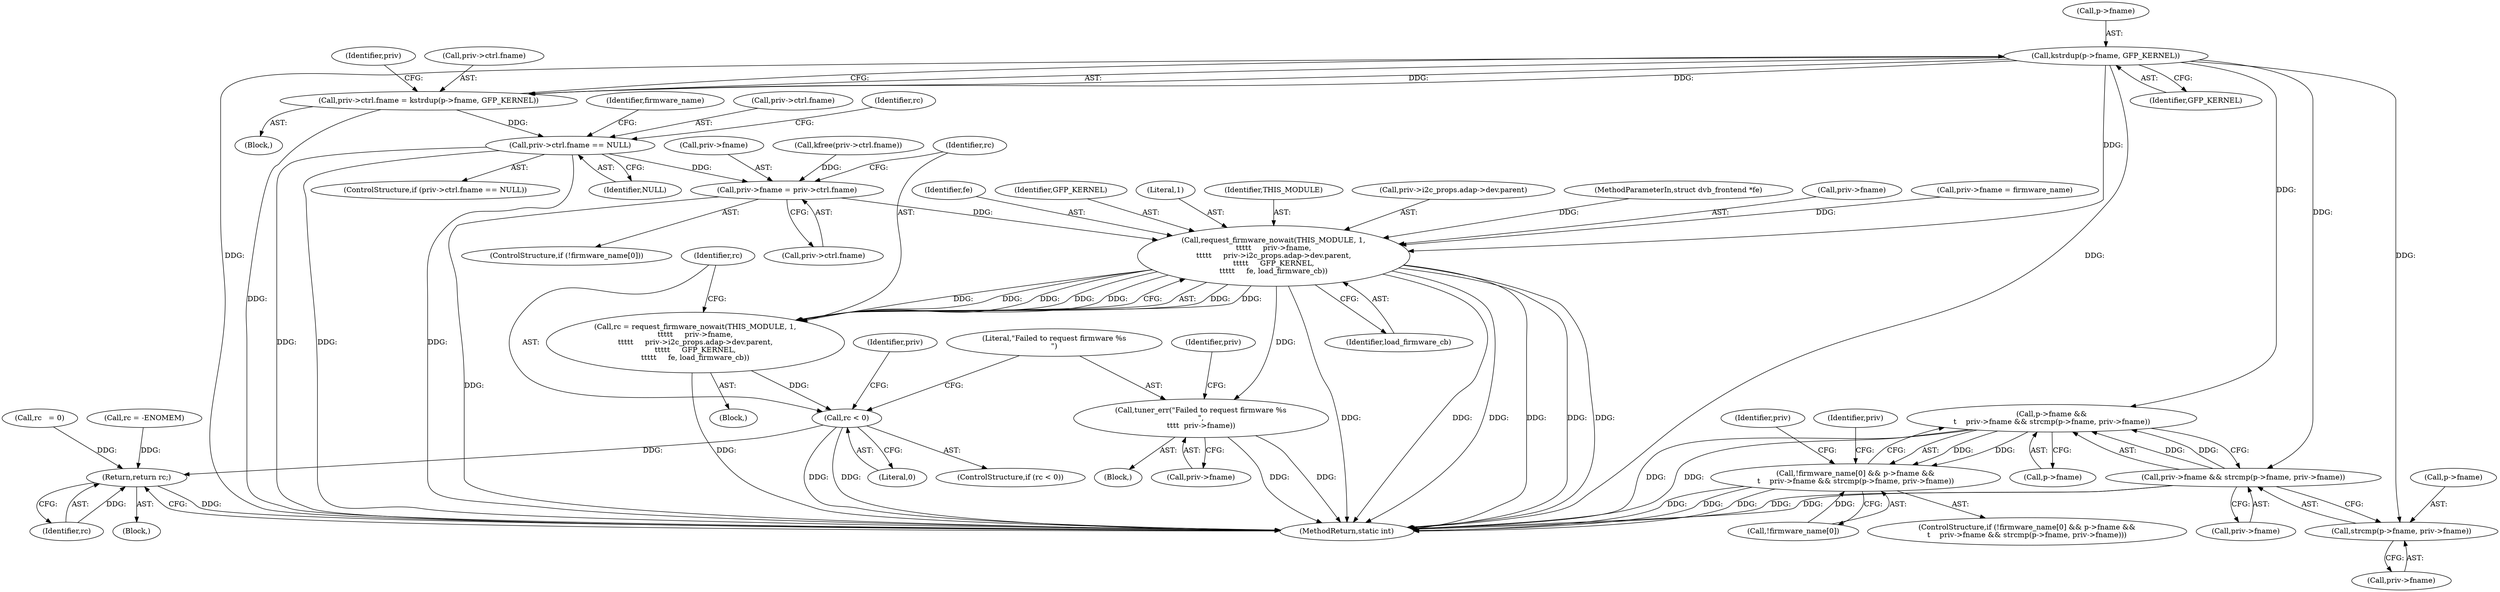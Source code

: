 digraph "0_linux_8dfbcc4351a0b6d2f2d77f367552f48ffefafe18@API" {
"1000155" [label="(Call,kstrdup(p->fname, GFP_KERNEL))"];
"1000149" [label="(Call,priv->ctrl.fname = kstrdup(p->fname, GFP_KERNEL))"];
"1000161" [label="(Call,priv->ctrl.fname == NULL)"];
"1000222" [label="(Call,priv->fname = priv->ctrl.fname)"];
"1000239" [label="(Call,request_firmware_nowait(THIS_MODULE, 1,\n\t\t\t\t\t     priv->fname,\n\t\t\t\t\t     priv->i2c_props.adap->dev.parent,\n\t\t\t\t\t     GFP_KERNEL,\n\t\t\t\t\t     fe, load_firmware_cb))"];
"1000237" [label="(Call,rc = request_firmware_nowait(THIS_MODULE, 1,\n\t\t\t\t\t     priv->fname,\n\t\t\t\t\t     priv->i2c_props.adap->dev.parent,\n\t\t\t\t\t     GFP_KERNEL,\n\t\t\t\t\t     fe, load_firmware_cb))"];
"1000258" [label="(Call,rc < 0)"];
"1000283" [label="(Return,return rc;)"];
"1000262" [label="(Call,tuner_err(\"Failed to request firmware %s\n\",\n\t\t\t\t  priv->fname))"];
"1000178" [label="(Call,p->fname &&\n\t    priv->fname && strcmp(p->fname, priv->fname))"];
"1000173" [label="(Call,!firmware_name[0] && p->fname &&\n\t    priv->fname && strcmp(p->fname, priv->fname))"];
"1000182" [label="(Call,priv->fname && strcmp(p->fname, priv->fname))"];
"1000186" [label="(Call,strcmp(p->fname, priv->fname))"];
"1000285" [label="(MethodReturn,static int)"];
"1000242" [label="(Call,priv->fname)"];
"1000284" [label="(Identifier,rc)"];
"1000164" [label="(Identifier,priv)"];
"1000105" [label="(Block,)"];
"1000179" [label="(Call,p->fname)"];
"1000178" [label="(Call,p->fname &&\n\t    priv->fname && strcmp(p->fname, priv->fname))"];
"1000237" [label="(Call,rc = request_firmware_nowait(THIS_MODULE, 1,\n\t\t\t\t\t     priv->fname,\n\t\t\t\t\t     priv->i2c_props.adap->dev.parent,\n\t\t\t\t\t     GFP_KERNEL,\n\t\t\t\t\t     fe, load_firmware_cb))"];
"1000264" [label="(Call,priv->fname)"];
"1000232" [label="(Call,priv->fname = firmware_name)"];
"1000222" [label="(Call,priv->fname = priv->ctrl.fname)"];
"1000223" [label="(Call,priv->fname)"];
"1000256" [label="(Identifier,load_firmware_cb)"];
"1000261" [label="(Block,)"];
"1000159" [label="(Identifier,GFP_KERNEL)"];
"1000149" [label="(Call,priv->ctrl.fname = kstrdup(p->fname, GFP_KERNEL))"];
"1000160" [label="(ControlStructure,if (priv->ctrl.fname == NULL))"];
"1000183" [label="(Call,priv->fname)"];
"1000186" [label="(Call,strcmp(p->fname, priv->fname))"];
"1000155" [label="(Call,kstrdup(p->fname, GFP_KERNEL))"];
"1000190" [label="(Call,priv->fname)"];
"1000255" [label="(Identifier,fe)"];
"1000187" [label="(Call,p->fname)"];
"1000169" [label="(Identifier,rc)"];
"1000283" [label="(Return,return rc;)"];
"1000258" [label="(Call,rc < 0)"];
"1000216" [label="(Block,)"];
"1000199" [label="(Identifier,priv)"];
"1000156" [label="(Call,p->fname)"];
"1000176" [label="(Identifier,firmware_name)"];
"1000275" [label="(Identifier,priv)"];
"1000150" [label="(Call,priv->ctrl.fname)"];
"1000162" [label="(Call,priv->ctrl.fname)"];
"1000260" [label="(Literal,0)"];
"1000172" [label="(ControlStructure,if (!firmware_name[0] && p->fname &&\n\t    priv->fname && strcmp(p->fname, priv->fname)))"];
"1000226" [label="(Call,priv->ctrl.fname)"];
"1000117" [label="(Call,rc   = 0)"];
"1000148" [label="(Block,)"];
"1000167" [label="(Identifier,NULL)"];
"1000254" [label="(Identifier,GFP_KERNEL)"];
"1000241" [label="(Literal,1)"];
"1000269" [label="(Identifier,priv)"];
"1000174" [label="(Call,!firmware_name[0])"];
"1000238" [label="(Identifier,rc)"];
"1000240" [label="(Identifier,THIS_MODULE)"];
"1000245" [label="(Call,priv->i2c_props.adap->dev.parent)"];
"1000262" [label="(Call,tuner_err(\"Failed to request firmware %s\n\",\n\t\t\t\t  priv->fname))"];
"1000173" [label="(Call,!firmware_name[0] && p->fname &&\n\t    priv->fname && strcmp(p->fname, priv->fname))"];
"1000168" [label="(Call,rc = -ENOMEM)"];
"1000103" [label="(MethodParameterIn,struct dvb_frontend *fe)"];
"1000263" [label="(Literal,\"Failed to request firmware %s\n\")"];
"1000217" [label="(ControlStructure,if (!firmware_name[0]))"];
"1000259" [label="(Identifier,rc)"];
"1000257" [label="(ControlStructure,if (rc < 0))"];
"1000194" [label="(Identifier,priv)"];
"1000239" [label="(Call,request_firmware_nowait(THIS_MODULE, 1,\n\t\t\t\t\t     priv->fname,\n\t\t\t\t\t     priv->i2c_props.adap->dev.parent,\n\t\t\t\t\t     GFP_KERNEL,\n\t\t\t\t\t     fe, load_firmware_cb))"];
"1000128" [label="(Call,kfree(priv->ctrl.fname))"];
"1000161" [label="(Call,priv->ctrl.fname == NULL)"];
"1000182" [label="(Call,priv->fname && strcmp(p->fname, priv->fname))"];
"1000155" -> "1000149"  [label="AST: "];
"1000155" -> "1000159"  [label="CFG: "];
"1000156" -> "1000155"  [label="AST: "];
"1000159" -> "1000155"  [label="AST: "];
"1000149" -> "1000155"  [label="CFG: "];
"1000155" -> "1000285"  [label="DDG: "];
"1000155" -> "1000285"  [label="DDG: "];
"1000155" -> "1000149"  [label="DDG: "];
"1000155" -> "1000149"  [label="DDG: "];
"1000155" -> "1000178"  [label="DDG: "];
"1000155" -> "1000182"  [label="DDG: "];
"1000155" -> "1000186"  [label="DDG: "];
"1000155" -> "1000239"  [label="DDG: "];
"1000149" -> "1000148"  [label="AST: "];
"1000150" -> "1000149"  [label="AST: "];
"1000164" -> "1000149"  [label="CFG: "];
"1000149" -> "1000285"  [label="DDG: "];
"1000149" -> "1000161"  [label="DDG: "];
"1000161" -> "1000160"  [label="AST: "];
"1000161" -> "1000167"  [label="CFG: "];
"1000162" -> "1000161"  [label="AST: "];
"1000167" -> "1000161"  [label="AST: "];
"1000169" -> "1000161"  [label="CFG: "];
"1000176" -> "1000161"  [label="CFG: "];
"1000161" -> "1000285"  [label="DDG: "];
"1000161" -> "1000285"  [label="DDG: "];
"1000161" -> "1000285"  [label="DDG: "];
"1000161" -> "1000222"  [label="DDG: "];
"1000222" -> "1000217"  [label="AST: "];
"1000222" -> "1000226"  [label="CFG: "];
"1000223" -> "1000222"  [label="AST: "];
"1000226" -> "1000222"  [label="AST: "];
"1000238" -> "1000222"  [label="CFG: "];
"1000222" -> "1000285"  [label="DDG: "];
"1000128" -> "1000222"  [label="DDG: "];
"1000222" -> "1000239"  [label="DDG: "];
"1000239" -> "1000237"  [label="AST: "];
"1000239" -> "1000256"  [label="CFG: "];
"1000240" -> "1000239"  [label="AST: "];
"1000241" -> "1000239"  [label="AST: "];
"1000242" -> "1000239"  [label="AST: "];
"1000245" -> "1000239"  [label="AST: "];
"1000254" -> "1000239"  [label="AST: "];
"1000255" -> "1000239"  [label="AST: "];
"1000256" -> "1000239"  [label="AST: "];
"1000237" -> "1000239"  [label="CFG: "];
"1000239" -> "1000285"  [label="DDG: "];
"1000239" -> "1000285"  [label="DDG: "];
"1000239" -> "1000285"  [label="DDG: "];
"1000239" -> "1000285"  [label="DDG: "];
"1000239" -> "1000285"  [label="DDG: "];
"1000239" -> "1000285"  [label="DDG: "];
"1000239" -> "1000237"  [label="DDG: "];
"1000239" -> "1000237"  [label="DDG: "];
"1000239" -> "1000237"  [label="DDG: "];
"1000239" -> "1000237"  [label="DDG: "];
"1000239" -> "1000237"  [label="DDG: "];
"1000239" -> "1000237"  [label="DDG: "];
"1000239" -> "1000237"  [label="DDG: "];
"1000232" -> "1000239"  [label="DDG: "];
"1000103" -> "1000239"  [label="DDG: "];
"1000239" -> "1000262"  [label="DDG: "];
"1000237" -> "1000216"  [label="AST: "];
"1000238" -> "1000237"  [label="AST: "];
"1000259" -> "1000237"  [label="CFG: "];
"1000237" -> "1000285"  [label="DDG: "];
"1000237" -> "1000258"  [label="DDG: "];
"1000258" -> "1000257"  [label="AST: "];
"1000258" -> "1000260"  [label="CFG: "];
"1000259" -> "1000258"  [label="AST: "];
"1000260" -> "1000258"  [label="AST: "];
"1000263" -> "1000258"  [label="CFG: "];
"1000275" -> "1000258"  [label="CFG: "];
"1000258" -> "1000285"  [label="DDG: "];
"1000258" -> "1000285"  [label="DDG: "];
"1000258" -> "1000283"  [label="DDG: "];
"1000283" -> "1000105"  [label="AST: "];
"1000283" -> "1000284"  [label="CFG: "];
"1000284" -> "1000283"  [label="AST: "];
"1000285" -> "1000283"  [label="CFG: "];
"1000283" -> "1000285"  [label="DDG: "];
"1000284" -> "1000283"  [label="DDG: "];
"1000168" -> "1000283"  [label="DDG: "];
"1000117" -> "1000283"  [label="DDG: "];
"1000262" -> "1000261"  [label="AST: "];
"1000262" -> "1000264"  [label="CFG: "];
"1000263" -> "1000262"  [label="AST: "];
"1000264" -> "1000262"  [label="AST: "];
"1000269" -> "1000262"  [label="CFG: "];
"1000262" -> "1000285"  [label="DDG: "];
"1000262" -> "1000285"  [label="DDG: "];
"1000178" -> "1000173"  [label="AST: "];
"1000178" -> "1000179"  [label="CFG: "];
"1000178" -> "1000182"  [label="CFG: "];
"1000179" -> "1000178"  [label="AST: "];
"1000182" -> "1000178"  [label="AST: "];
"1000173" -> "1000178"  [label="CFG: "];
"1000178" -> "1000285"  [label="DDG: "];
"1000178" -> "1000285"  [label="DDG: "];
"1000178" -> "1000173"  [label="DDG: "];
"1000178" -> "1000173"  [label="DDG: "];
"1000182" -> "1000178"  [label="DDG: "];
"1000182" -> "1000178"  [label="DDG: "];
"1000173" -> "1000172"  [label="AST: "];
"1000173" -> "1000174"  [label="CFG: "];
"1000174" -> "1000173"  [label="AST: "];
"1000194" -> "1000173"  [label="CFG: "];
"1000199" -> "1000173"  [label="CFG: "];
"1000173" -> "1000285"  [label="DDG: "];
"1000173" -> "1000285"  [label="DDG: "];
"1000173" -> "1000285"  [label="DDG: "];
"1000174" -> "1000173"  [label="DDG: "];
"1000182" -> "1000183"  [label="CFG: "];
"1000182" -> "1000186"  [label="CFG: "];
"1000183" -> "1000182"  [label="AST: "];
"1000186" -> "1000182"  [label="AST: "];
"1000182" -> "1000285"  [label="DDG: "];
"1000182" -> "1000285"  [label="DDG: "];
"1000186" -> "1000190"  [label="CFG: "];
"1000187" -> "1000186"  [label="AST: "];
"1000190" -> "1000186"  [label="AST: "];
}
